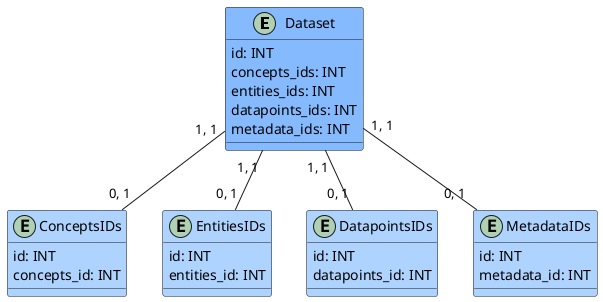 @startuml

entity Dataset #86baff {
    id: INT
    concepts_ids: INT
    entities_ids: INT
    datapoints_ids: INT
    metadata_ids: INT
}

entity ConceptsIDs #aed3ff {
    id: INT
    concepts_id: INT
}

Dataset "1, 1"-d-"0, 1" ConceptsIDs

entity EntitiesIDs #aed3ff {
    id: INT
    entities_id: INT
}

Dataset "1, 1"-d-"0, 1" EntitiesIDs

entity DatapointsIDs #aed3ff {
    id: INT
    datapoints_id: INT
}

Dataset "1, 1"-d-"0, 1" DatapointsIDs

entity MetadataIDs #aed3ff {
    id: INT
    metadata_id: INT
}

Dataset "1, 1"-d-"0, 1" MetadataIDs

@enduml